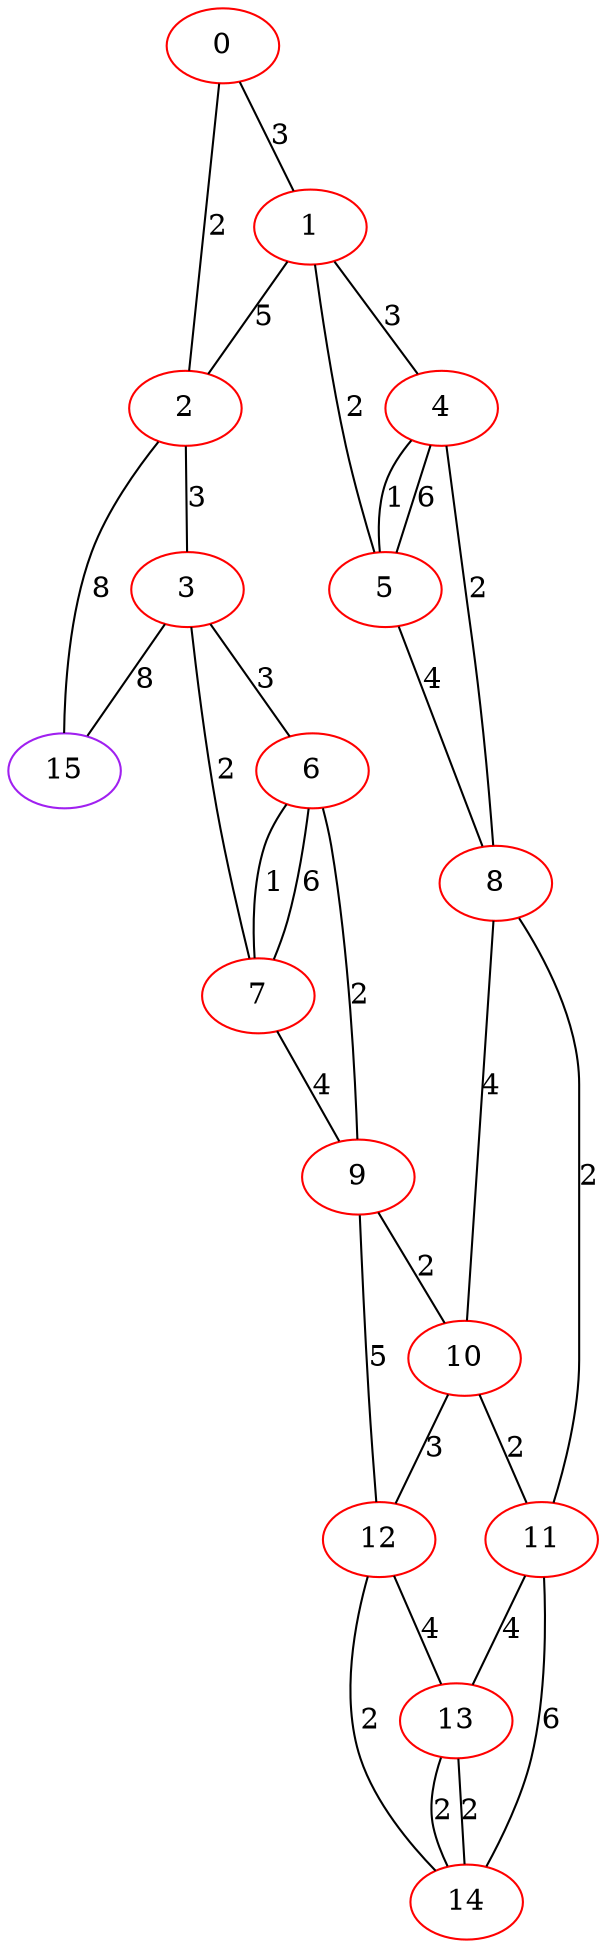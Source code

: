 graph "" {
0 [color=red, weight=1];
1 [color=red, weight=1];
2 [color=red, weight=1];
3 [color=red, weight=1];
4 [color=red, weight=1];
5 [color=red, weight=1];
6 [color=red, weight=1];
7 [color=red, weight=1];
8 [color=red, weight=1];
9 [color=red, weight=1];
10 [color=red, weight=1];
11 [color=red, weight=1];
12 [color=red, weight=1];
13 [color=red, weight=1];
14 [color=red, weight=1];
15 [color=purple, weight=4];
0 -- 1  [key=0, label=3];
0 -- 2  [key=0, label=2];
1 -- 2  [key=0, label=5];
1 -- 4  [key=0, label=3];
1 -- 5  [key=0, label=2];
2 -- 3  [key=0, label=3];
2 -- 15  [key=0, label=8];
3 -- 15  [key=0, label=8];
3 -- 6  [key=0, label=3];
3 -- 7  [key=0, label=2];
4 -- 8  [key=0, label=2];
4 -- 5  [key=0, label=6];
4 -- 5  [key=1, label=1];
5 -- 8  [key=0, label=4];
6 -- 9  [key=0, label=2];
6 -- 7  [key=0, label=6];
6 -- 7  [key=1, label=1];
7 -- 9  [key=0, label=4];
8 -- 10  [key=0, label=4];
8 -- 11  [key=0, label=2];
9 -- 10  [key=0, label=2];
9 -- 12  [key=0, label=5];
10 -- 11  [key=0, label=2];
10 -- 12  [key=0, label=3];
11 -- 13  [key=0, label=4];
11 -- 14  [key=0, label=6];
12 -- 13  [key=0, label=4];
12 -- 14  [key=0, label=2];
13 -- 14  [key=0, label=2];
13 -- 14  [key=1, label=2];
}
